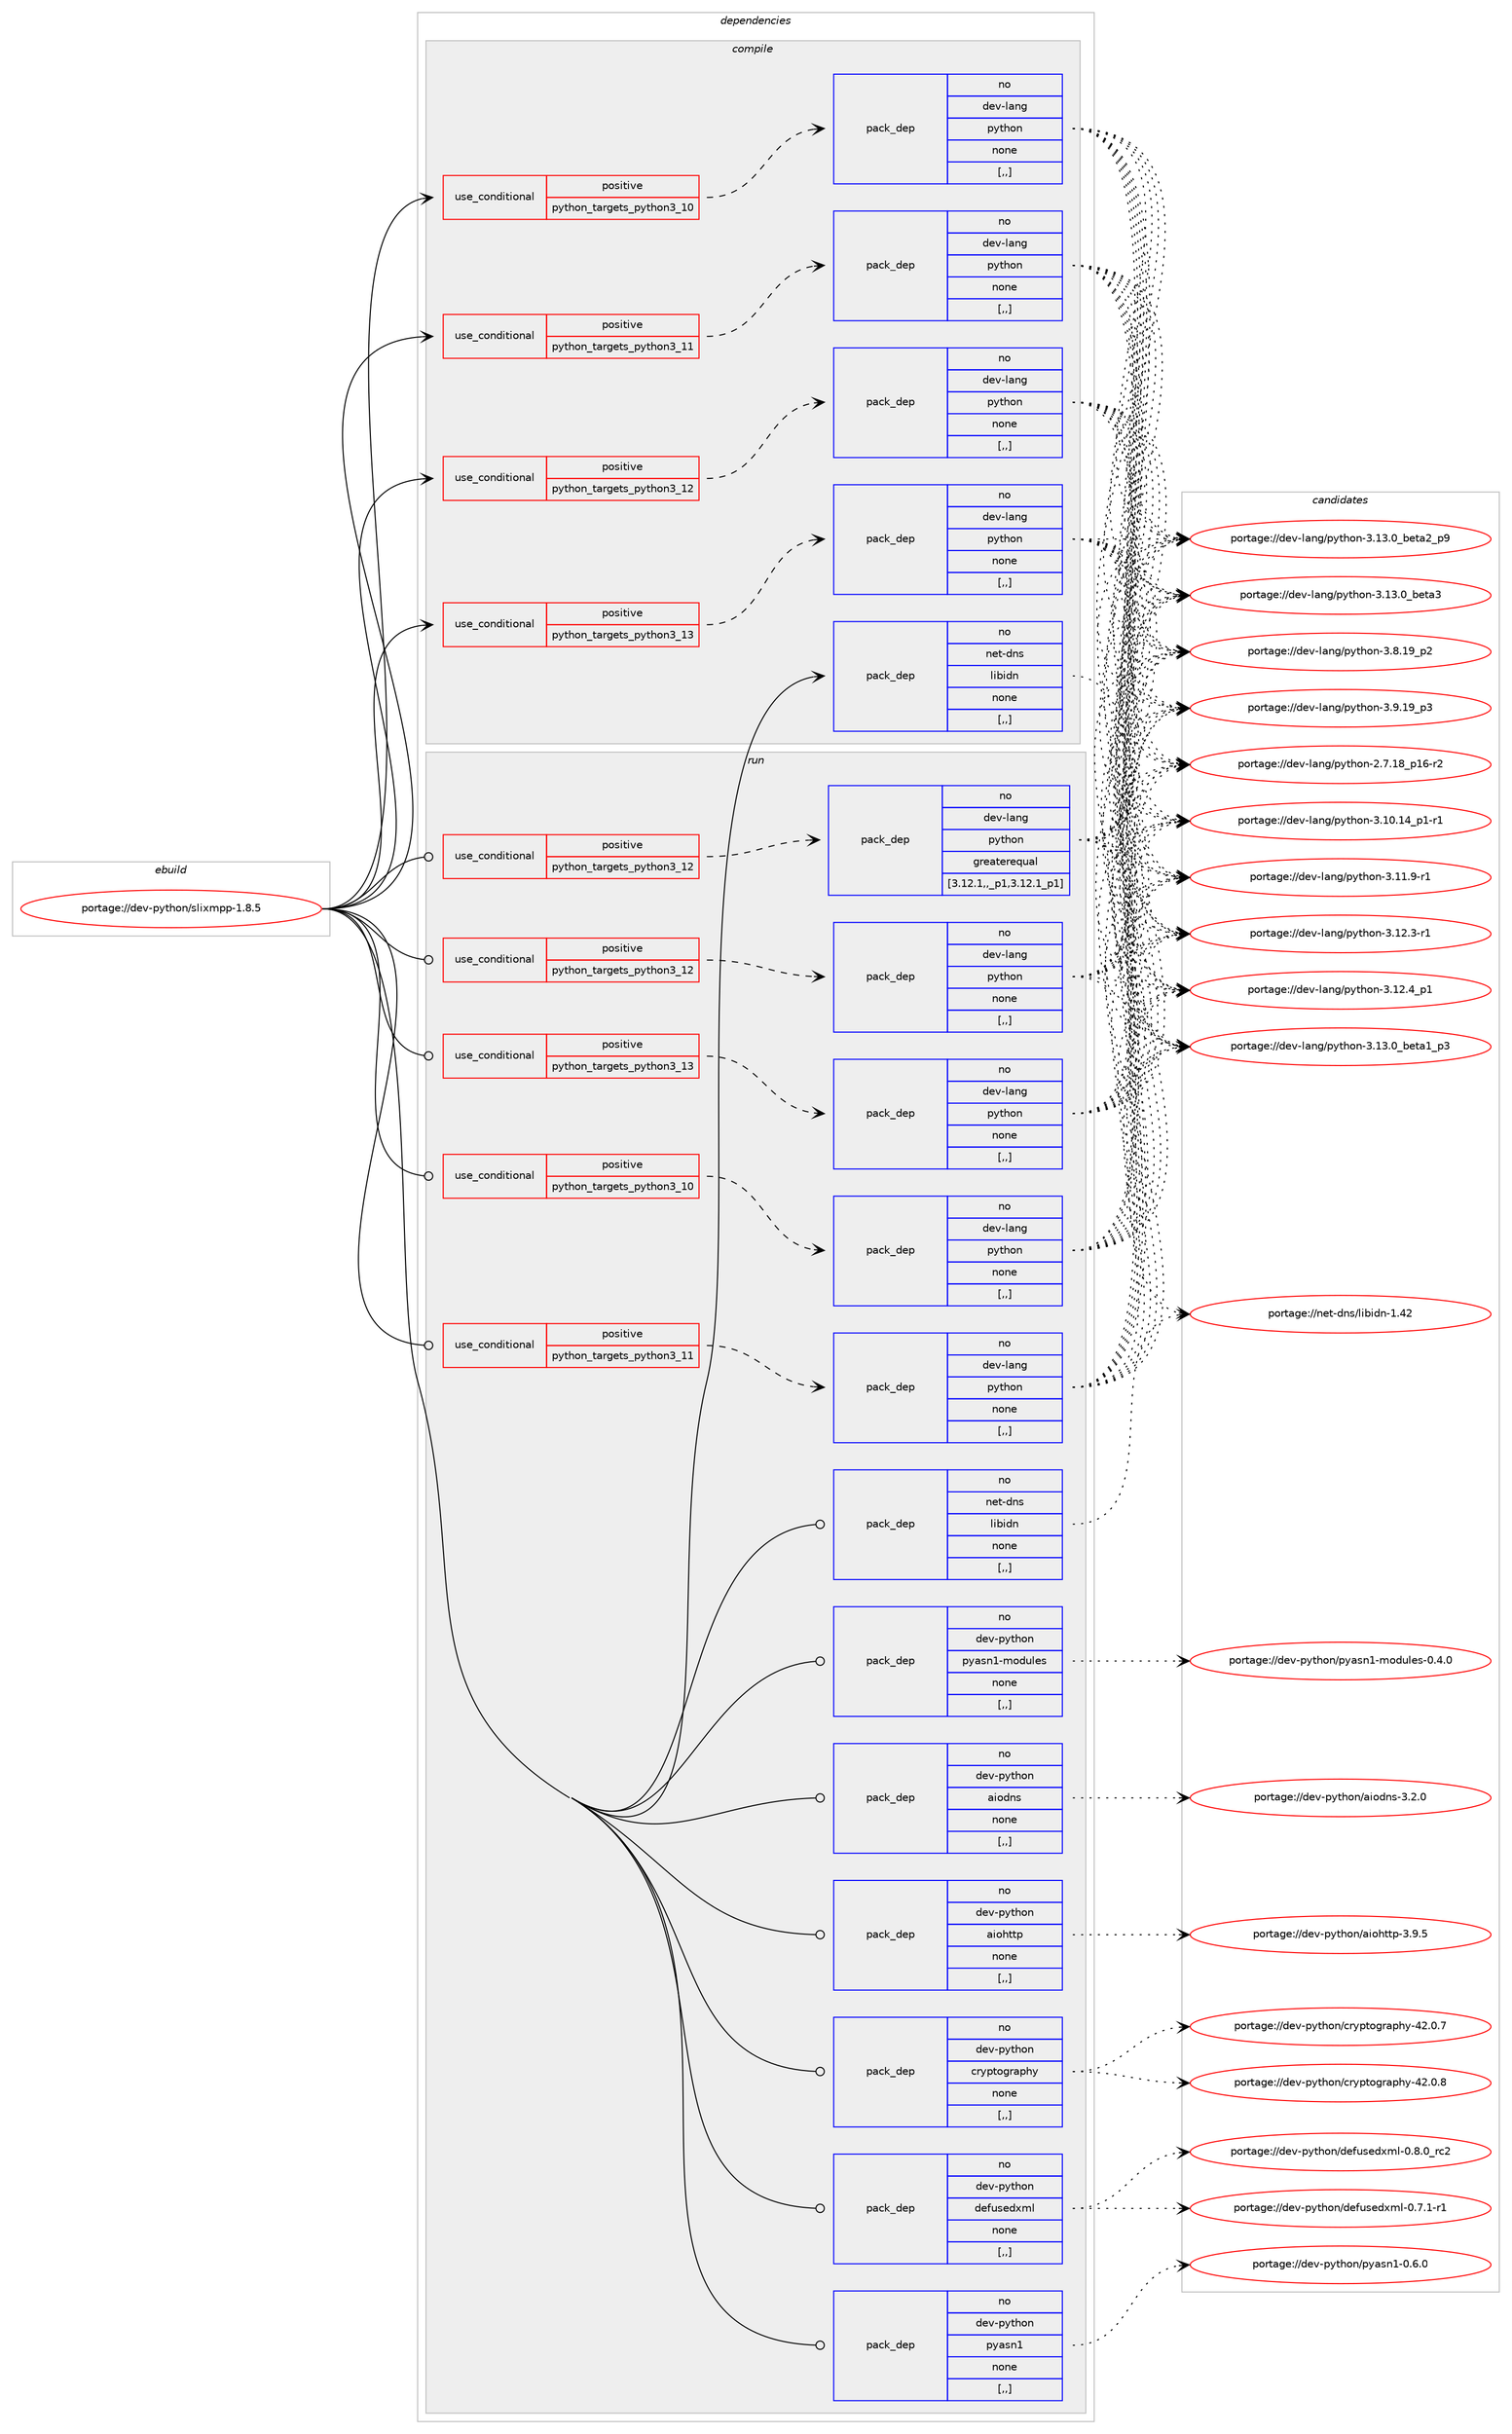 digraph prolog {

# *************
# Graph options
# *************

newrank=true;
concentrate=true;
compound=true;
graph [rankdir=LR,fontname=Helvetica,fontsize=10,ranksep=1.5];#, ranksep=2.5, nodesep=0.2];
edge  [arrowhead=vee];
node  [fontname=Helvetica,fontsize=10];

# **********
# The ebuild
# **********

subgraph cluster_leftcol {
color=gray;
rank=same;
label=<<i>ebuild</i>>;
id [label="portage://dev-python/slixmpp-1.8.5", color=red, width=4, href="../dev-python/slixmpp-1.8.5.svg"];
}

# ****************
# The dependencies
# ****************

subgraph cluster_midcol {
color=gray;
label=<<i>dependencies</i>>;
subgraph cluster_compile {
fillcolor="#eeeeee";
style=filled;
label=<<i>compile</i>>;
subgraph cond38392 {
dependency159451 [label=<<TABLE BORDER="0" CELLBORDER="1" CELLSPACING="0" CELLPADDING="4"><TR><TD ROWSPAN="3" CELLPADDING="10">use_conditional</TD></TR><TR><TD>positive</TD></TR><TR><TD>python_targets_python3_10</TD></TR></TABLE>>, shape=none, color=red];
subgraph pack119821 {
dependency159452 [label=<<TABLE BORDER="0" CELLBORDER="1" CELLSPACING="0" CELLPADDING="4" WIDTH="220"><TR><TD ROWSPAN="6" CELLPADDING="30">pack_dep</TD></TR><TR><TD WIDTH="110">no</TD></TR><TR><TD>dev-lang</TD></TR><TR><TD>python</TD></TR><TR><TD>none</TD></TR><TR><TD>[,,]</TD></TR></TABLE>>, shape=none, color=blue];
}
dependency159451:e -> dependency159452:w [weight=20,style="dashed",arrowhead="vee"];
}
id:e -> dependency159451:w [weight=20,style="solid",arrowhead="vee"];
subgraph cond38393 {
dependency159453 [label=<<TABLE BORDER="0" CELLBORDER="1" CELLSPACING="0" CELLPADDING="4"><TR><TD ROWSPAN="3" CELLPADDING="10">use_conditional</TD></TR><TR><TD>positive</TD></TR><TR><TD>python_targets_python3_11</TD></TR></TABLE>>, shape=none, color=red];
subgraph pack119822 {
dependency159454 [label=<<TABLE BORDER="0" CELLBORDER="1" CELLSPACING="0" CELLPADDING="4" WIDTH="220"><TR><TD ROWSPAN="6" CELLPADDING="30">pack_dep</TD></TR><TR><TD WIDTH="110">no</TD></TR><TR><TD>dev-lang</TD></TR><TR><TD>python</TD></TR><TR><TD>none</TD></TR><TR><TD>[,,]</TD></TR></TABLE>>, shape=none, color=blue];
}
dependency159453:e -> dependency159454:w [weight=20,style="dashed",arrowhead="vee"];
}
id:e -> dependency159453:w [weight=20,style="solid",arrowhead="vee"];
subgraph cond38394 {
dependency159455 [label=<<TABLE BORDER="0" CELLBORDER="1" CELLSPACING="0" CELLPADDING="4"><TR><TD ROWSPAN="3" CELLPADDING="10">use_conditional</TD></TR><TR><TD>positive</TD></TR><TR><TD>python_targets_python3_12</TD></TR></TABLE>>, shape=none, color=red];
subgraph pack119823 {
dependency159456 [label=<<TABLE BORDER="0" CELLBORDER="1" CELLSPACING="0" CELLPADDING="4" WIDTH="220"><TR><TD ROWSPAN="6" CELLPADDING="30">pack_dep</TD></TR><TR><TD WIDTH="110">no</TD></TR><TR><TD>dev-lang</TD></TR><TR><TD>python</TD></TR><TR><TD>none</TD></TR><TR><TD>[,,]</TD></TR></TABLE>>, shape=none, color=blue];
}
dependency159455:e -> dependency159456:w [weight=20,style="dashed",arrowhead="vee"];
}
id:e -> dependency159455:w [weight=20,style="solid",arrowhead="vee"];
subgraph cond38395 {
dependency159457 [label=<<TABLE BORDER="0" CELLBORDER="1" CELLSPACING="0" CELLPADDING="4"><TR><TD ROWSPAN="3" CELLPADDING="10">use_conditional</TD></TR><TR><TD>positive</TD></TR><TR><TD>python_targets_python3_13</TD></TR></TABLE>>, shape=none, color=red];
subgraph pack119824 {
dependency159458 [label=<<TABLE BORDER="0" CELLBORDER="1" CELLSPACING="0" CELLPADDING="4" WIDTH="220"><TR><TD ROWSPAN="6" CELLPADDING="30">pack_dep</TD></TR><TR><TD WIDTH="110">no</TD></TR><TR><TD>dev-lang</TD></TR><TR><TD>python</TD></TR><TR><TD>none</TD></TR><TR><TD>[,,]</TD></TR></TABLE>>, shape=none, color=blue];
}
dependency159457:e -> dependency159458:w [weight=20,style="dashed",arrowhead="vee"];
}
id:e -> dependency159457:w [weight=20,style="solid",arrowhead="vee"];
subgraph pack119825 {
dependency159459 [label=<<TABLE BORDER="0" CELLBORDER="1" CELLSPACING="0" CELLPADDING="4" WIDTH="220"><TR><TD ROWSPAN="6" CELLPADDING="30">pack_dep</TD></TR><TR><TD WIDTH="110">no</TD></TR><TR><TD>net-dns</TD></TR><TR><TD>libidn</TD></TR><TR><TD>none</TD></TR><TR><TD>[,,]</TD></TR></TABLE>>, shape=none, color=blue];
}
id:e -> dependency159459:w [weight=20,style="solid",arrowhead="vee"];
}
subgraph cluster_compileandrun {
fillcolor="#eeeeee";
style=filled;
label=<<i>compile and run</i>>;
}
subgraph cluster_run {
fillcolor="#eeeeee";
style=filled;
label=<<i>run</i>>;
subgraph cond38396 {
dependency159460 [label=<<TABLE BORDER="0" CELLBORDER="1" CELLSPACING="0" CELLPADDING="4"><TR><TD ROWSPAN="3" CELLPADDING="10">use_conditional</TD></TR><TR><TD>positive</TD></TR><TR><TD>python_targets_python3_10</TD></TR></TABLE>>, shape=none, color=red];
subgraph pack119826 {
dependency159461 [label=<<TABLE BORDER="0" CELLBORDER="1" CELLSPACING="0" CELLPADDING="4" WIDTH="220"><TR><TD ROWSPAN="6" CELLPADDING="30">pack_dep</TD></TR><TR><TD WIDTH="110">no</TD></TR><TR><TD>dev-lang</TD></TR><TR><TD>python</TD></TR><TR><TD>none</TD></TR><TR><TD>[,,]</TD></TR></TABLE>>, shape=none, color=blue];
}
dependency159460:e -> dependency159461:w [weight=20,style="dashed",arrowhead="vee"];
}
id:e -> dependency159460:w [weight=20,style="solid",arrowhead="odot"];
subgraph cond38397 {
dependency159462 [label=<<TABLE BORDER="0" CELLBORDER="1" CELLSPACING="0" CELLPADDING="4"><TR><TD ROWSPAN="3" CELLPADDING="10">use_conditional</TD></TR><TR><TD>positive</TD></TR><TR><TD>python_targets_python3_11</TD></TR></TABLE>>, shape=none, color=red];
subgraph pack119827 {
dependency159463 [label=<<TABLE BORDER="0" CELLBORDER="1" CELLSPACING="0" CELLPADDING="4" WIDTH="220"><TR><TD ROWSPAN="6" CELLPADDING="30">pack_dep</TD></TR><TR><TD WIDTH="110">no</TD></TR><TR><TD>dev-lang</TD></TR><TR><TD>python</TD></TR><TR><TD>none</TD></TR><TR><TD>[,,]</TD></TR></TABLE>>, shape=none, color=blue];
}
dependency159462:e -> dependency159463:w [weight=20,style="dashed",arrowhead="vee"];
}
id:e -> dependency159462:w [weight=20,style="solid",arrowhead="odot"];
subgraph cond38398 {
dependency159464 [label=<<TABLE BORDER="0" CELLBORDER="1" CELLSPACING="0" CELLPADDING="4"><TR><TD ROWSPAN="3" CELLPADDING="10">use_conditional</TD></TR><TR><TD>positive</TD></TR><TR><TD>python_targets_python3_12</TD></TR></TABLE>>, shape=none, color=red];
subgraph pack119828 {
dependency159465 [label=<<TABLE BORDER="0" CELLBORDER="1" CELLSPACING="0" CELLPADDING="4" WIDTH="220"><TR><TD ROWSPAN="6" CELLPADDING="30">pack_dep</TD></TR><TR><TD WIDTH="110">no</TD></TR><TR><TD>dev-lang</TD></TR><TR><TD>python</TD></TR><TR><TD>greaterequal</TD></TR><TR><TD>[3.12.1,,_p1,3.12.1_p1]</TD></TR></TABLE>>, shape=none, color=blue];
}
dependency159464:e -> dependency159465:w [weight=20,style="dashed",arrowhead="vee"];
}
id:e -> dependency159464:w [weight=20,style="solid",arrowhead="odot"];
subgraph cond38399 {
dependency159466 [label=<<TABLE BORDER="0" CELLBORDER="1" CELLSPACING="0" CELLPADDING="4"><TR><TD ROWSPAN="3" CELLPADDING="10">use_conditional</TD></TR><TR><TD>positive</TD></TR><TR><TD>python_targets_python3_12</TD></TR></TABLE>>, shape=none, color=red];
subgraph pack119829 {
dependency159467 [label=<<TABLE BORDER="0" CELLBORDER="1" CELLSPACING="0" CELLPADDING="4" WIDTH="220"><TR><TD ROWSPAN="6" CELLPADDING="30">pack_dep</TD></TR><TR><TD WIDTH="110">no</TD></TR><TR><TD>dev-lang</TD></TR><TR><TD>python</TD></TR><TR><TD>none</TD></TR><TR><TD>[,,]</TD></TR></TABLE>>, shape=none, color=blue];
}
dependency159466:e -> dependency159467:w [weight=20,style="dashed",arrowhead="vee"];
}
id:e -> dependency159466:w [weight=20,style="solid",arrowhead="odot"];
subgraph cond38400 {
dependency159468 [label=<<TABLE BORDER="0" CELLBORDER="1" CELLSPACING="0" CELLPADDING="4"><TR><TD ROWSPAN="3" CELLPADDING="10">use_conditional</TD></TR><TR><TD>positive</TD></TR><TR><TD>python_targets_python3_13</TD></TR></TABLE>>, shape=none, color=red];
subgraph pack119830 {
dependency159469 [label=<<TABLE BORDER="0" CELLBORDER="1" CELLSPACING="0" CELLPADDING="4" WIDTH="220"><TR><TD ROWSPAN="6" CELLPADDING="30">pack_dep</TD></TR><TR><TD WIDTH="110">no</TD></TR><TR><TD>dev-lang</TD></TR><TR><TD>python</TD></TR><TR><TD>none</TD></TR><TR><TD>[,,]</TD></TR></TABLE>>, shape=none, color=blue];
}
dependency159468:e -> dependency159469:w [weight=20,style="dashed",arrowhead="vee"];
}
id:e -> dependency159468:w [weight=20,style="solid",arrowhead="odot"];
subgraph pack119831 {
dependency159470 [label=<<TABLE BORDER="0" CELLBORDER="1" CELLSPACING="0" CELLPADDING="4" WIDTH="220"><TR><TD ROWSPAN="6" CELLPADDING="30">pack_dep</TD></TR><TR><TD WIDTH="110">no</TD></TR><TR><TD>dev-python</TD></TR><TR><TD>aiodns</TD></TR><TR><TD>none</TD></TR><TR><TD>[,,]</TD></TR></TABLE>>, shape=none, color=blue];
}
id:e -> dependency159470:w [weight=20,style="solid",arrowhead="odot"];
subgraph pack119832 {
dependency159471 [label=<<TABLE BORDER="0" CELLBORDER="1" CELLSPACING="0" CELLPADDING="4" WIDTH="220"><TR><TD ROWSPAN="6" CELLPADDING="30">pack_dep</TD></TR><TR><TD WIDTH="110">no</TD></TR><TR><TD>dev-python</TD></TR><TR><TD>aiohttp</TD></TR><TR><TD>none</TD></TR><TR><TD>[,,]</TD></TR></TABLE>>, shape=none, color=blue];
}
id:e -> dependency159471:w [weight=20,style="solid",arrowhead="odot"];
subgraph pack119833 {
dependency159472 [label=<<TABLE BORDER="0" CELLBORDER="1" CELLSPACING="0" CELLPADDING="4" WIDTH="220"><TR><TD ROWSPAN="6" CELLPADDING="30">pack_dep</TD></TR><TR><TD WIDTH="110">no</TD></TR><TR><TD>dev-python</TD></TR><TR><TD>cryptography</TD></TR><TR><TD>none</TD></TR><TR><TD>[,,]</TD></TR></TABLE>>, shape=none, color=blue];
}
id:e -> dependency159472:w [weight=20,style="solid",arrowhead="odot"];
subgraph pack119834 {
dependency159473 [label=<<TABLE BORDER="0" CELLBORDER="1" CELLSPACING="0" CELLPADDING="4" WIDTH="220"><TR><TD ROWSPAN="6" CELLPADDING="30">pack_dep</TD></TR><TR><TD WIDTH="110">no</TD></TR><TR><TD>dev-python</TD></TR><TR><TD>defusedxml</TD></TR><TR><TD>none</TD></TR><TR><TD>[,,]</TD></TR></TABLE>>, shape=none, color=blue];
}
id:e -> dependency159473:w [weight=20,style="solid",arrowhead="odot"];
subgraph pack119835 {
dependency159474 [label=<<TABLE BORDER="0" CELLBORDER="1" CELLSPACING="0" CELLPADDING="4" WIDTH="220"><TR><TD ROWSPAN="6" CELLPADDING="30">pack_dep</TD></TR><TR><TD WIDTH="110">no</TD></TR><TR><TD>dev-python</TD></TR><TR><TD>pyasn1</TD></TR><TR><TD>none</TD></TR><TR><TD>[,,]</TD></TR></TABLE>>, shape=none, color=blue];
}
id:e -> dependency159474:w [weight=20,style="solid",arrowhead="odot"];
subgraph pack119836 {
dependency159475 [label=<<TABLE BORDER="0" CELLBORDER="1" CELLSPACING="0" CELLPADDING="4" WIDTH="220"><TR><TD ROWSPAN="6" CELLPADDING="30">pack_dep</TD></TR><TR><TD WIDTH="110">no</TD></TR><TR><TD>dev-python</TD></TR><TR><TD>pyasn1-modules</TD></TR><TR><TD>none</TD></TR><TR><TD>[,,]</TD></TR></TABLE>>, shape=none, color=blue];
}
id:e -> dependency159475:w [weight=20,style="solid",arrowhead="odot"];
subgraph pack119837 {
dependency159476 [label=<<TABLE BORDER="0" CELLBORDER="1" CELLSPACING="0" CELLPADDING="4" WIDTH="220"><TR><TD ROWSPAN="6" CELLPADDING="30">pack_dep</TD></TR><TR><TD WIDTH="110">no</TD></TR><TR><TD>net-dns</TD></TR><TR><TD>libidn</TD></TR><TR><TD>none</TD></TR><TR><TD>[,,]</TD></TR></TABLE>>, shape=none, color=blue];
}
id:e -> dependency159476:w [weight=20,style="solid",arrowhead="odot"];
}
}

# **************
# The candidates
# **************

subgraph cluster_choices {
rank=same;
color=gray;
label=<<i>candidates</i>>;

subgraph choice119821 {
color=black;
nodesep=1;
choice100101118451089711010347112121116104111110455046554649569511249544511450 [label="portage://dev-lang/python-2.7.18_p16-r2", color=red, width=4,href="../dev-lang/python-2.7.18_p16-r2.svg"];
choice100101118451089711010347112121116104111110455146494846495295112494511449 [label="portage://dev-lang/python-3.10.14_p1-r1", color=red, width=4,href="../dev-lang/python-3.10.14_p1-r1.svg"];
choice100101118451089711010347112121116104111110455146494946574511449 [label="portage://dev-lang/python-3.11.9-r1", color=red, width=4,href="../dev-lang/python-3.11.9-r1.svg"];
choice100101118451089711010347112121116104111110455146495046514511449 [label="portage://dev-lang/python-3.12.3-r1", color=red, width=4,href="../dev-lang/python-3.12.3-r1.svg"];
choice100101118451089711010347112121116104111110455146495046529511249 [label="portage://dev-lang/python-3.12.4_p1", color=red, width=4,href="../dev-lang/python-3.12.4_p1.svg"];
choice10010111845108971101034711212111610411111045514649514648959810111697499511251 [label="portage://dev-lang/python-3.13.0_beta1_p3", color=red, width=4,href="../dev-lang/python-3.13.0_beta1_p3.svg"];
choice10010111845108971101034711212111610411111045514649514648959810111697509511257 [label="portage://dev-lang/python-3.13.0_beta2_p9", color=red, width=4,href="../dev-lang/python-3.13.0_beta2_p9.svg"];
choice1001011184510897110103471121211161041111104551464951464895981011169751 [label="portage://dev-lang/python-3.13.0_beta3", color=red, width=4,href="../dev-lang/python-3.13.0_beta3.svg"];
choice100101118451089711010347112121116104111110455146564649579511250 [label="portage://dev-lang/python-3.8.19_p2", color=red, width=4,href="../dev-lang/python-3.8.19_p2.svg"];
choice100101118451089711010347112121116104111110455146574649579511251 [label="portage://dev-lang/python-3.9.19_p3", color=red, width=4,href="../dev-lang/python-3.9.19_p3.svg"];
dependency159452:e -> choice100101118451089711010347112121116104111110455046554649569511249544511450:w [style=dotted,weight="100"];
dependency159452:e -> choice100101118451089711010347112121116104111110455146494846495295112494511449:w [style=dotted,weight="100"];
dependency159452:e -> choice100101118451089711010347112121116104111110455146494946574511449:w [style=dotted,weight="100"];
dependency159452:e -> choice100101118451089711010347112121116104111110455146495046514511449:w [style=dotted,weight="100"];
dependency159452:e -> choice100101118451089711010347112121116104111110455146495046529511249:w [style=dotted,weight="100"];
dependency159452:e -> choice10010111845108971101034711212111610411111045514649514648959810111697499511251:w [style=dotted,weight="100"];
dependency159452:e -> choice10010111845108971101034711212111610411111045514649514648959810111697509511257:w [style=dotted,weight="100"];
dependency159452:e -> choice1001011184510897110103471121211161041111104551464951464895981011169751:w [style=dotted,weight="100"];
dependency159452:e -> choice100101118451089711010347112121116104111110455146564649579511250:w [style=dotted,weight="100"];
dependency159452:e -> choice100101118451089711010347112121116104111110455146574649579511251:w [style=dotted,weight="100"];
}
subgraph choice119822 {
color=black;
nodesep=1;
choice100101118451089711010347112121116104111110455046554649569511249544511450 [label="portage://dev-lang/python-2.7.18_p16-r2", color=red, width=4,href="../dev-lang/python-2.7.18_p16-r2.svg"];
choice100101118451089711010347112121116104111110455146494846495295112494511449 [label="portage://dev-lang/python-3.10.14_p1-r1", color=red, width=4,href="../dev-lang/python-3.10.14_p1-r1.svg"];
choice100101118451089711010347112121116104111110455146494946574511449 [label="portage://dev-lang/python-3.11.9-r1", color=red, width=4,href="../dev-lang/python-3.11.9-r1.svg"];
choice100101118451089711010347112121116104111110455146495046514511449 [label="portage://dev-lang/python-3.12.3-r1", color=red, width=4,href="../dev-lang/python-3.12.3-r1.svg"];
choice100101118451089711010347112121116104111110455146495046529511249 [label="portage://dev-lang/python-3.12.4_p1", color=red, width=4,href="../dev-lang/python-3.12.4_p1.svg"];
choice10010111845108971101034711212111610411111045514649514648959810111697499511251 [label="portage://dev-lang/python-3.13.0_beta1_p3", color=red, width=4,href="../dev-lang/python-3.13.0_beta1_p3.svg"];
choice10010111845108971101034711212111610411111045514649514648959810111697509511257 [label="portage://dev-lang/python-3.13.0_beta2_p9", color=red, width=4,href="../dev-lang/python-3.13.0_beta2_p9.svg"];
choice1001011184510897110103471121211161041111104551464951464895981011169751 [label="portage://dev-lang/python-3.13.0_beta3", color=red, width=4,href="../dev-lang/python-3.13.0_beta3.svg"];
choice100101118451089711010347112121116104111110455146564649579511250 [label="portage://dev-lang/python-3.8.19_p2", color=red, width=4,href="../dev-lang/python-3.8.19_p2.svg"];
choice100101118451089711010347112121116104111110455146574649579511251 [label="portage://dev-lang/python-3.9.19_p3", color=red, width=4,href="../dev-lang/python-3.9.19_p3.svg"];
dependency159454:e -> choice100101118451089711010347112121116104111110455046554649569511249544511450:w [style=dotted,weight="100"];
dependency159454:e -> choice100101118451089711010347112121116104111110455146494846495295112494511449:w [style=dotted,weight="100"];
dependency159454:e -> choice100101118451089711010347112121116104111110455146494946574511449:w [style=dotted,weight="100"];
dependency159454:e -> choice100101118451089711010347112121116104111110455146495046514511449:w [style=dotted,weight="100"];
dependency159454:e -> choice100101118451089711010347112121116104111110455146495046529511249:w [style=dotted,weight="100"];
dependency159454:e -> choice10010111845108971101034711212111610411111045514649514648959810111697499511251:w [style=dotted,weight="100"];
dependency159454:e -> choice10010111845108971101034711212111610411111045514649514648959810111697509511257:w [style=dotted,weight="100"];
dependency159454:e -> choice1001011184510897110103471121211161041111104551464951464895981011169751:w [style=dotted,weight="100"];
dependency159454:e -> choice100101118451089711010347112121116104111110455146564649579511250:w [style=dotted,weight="100"];
dependency159454:e -> choice100101118451089711010347112121116104111110455146574649579511251:w [style=dotted,weight="100"];
}
subgraph choice119823 {
color=black;
nodesep=1;
choice100101118451089711010347112121116104111110455046554649569511249544511450 [label="portage://dev-lang/python-2.7.18_p16-r2", color=red, width=4,href="../dev-lang/python-2.7.18_p16-r2.svg"];
choice100101118451089711010347112121116104111110455146494846495295112494511449 [label="portage://dev-lang/python-3.10.14_p1-r1", color=red, width=4,href="../dev-lang/python-3.10.14_p1-r1.svg"];
choice100101118451089711010347112121116104111110455146494946574511449 [label="portage://dev-lang/python-3.11.9-r1", color=red, width=4,href="../dev-lang/python-3.11.9-r1.svg"];
choice100101118451089711010347112121116104111110455146495046514511449 [label="portage://dev-lang/python-3.12.3-r1", color=red, width=4,href="../dev-lang/python-3.12.3-r1.svg"];
choice100101118451089711010347112121116104111110455146495046529511249 [label="portage://dev-lang/python-3.12.4_p1", color=red, width=4,href="../dev-lang/python-3.12.4_p1.svg"];
choice10010111845108971101034711212111610411111045514649514648959810111697499511251 [label="portage://dev-lang/python-3.13.0_beta1_p3", color=red, width=4,href="../dev-lang/python-3.13.0_beta1_p3.svg"];
choice10010111845108971101034711212111610411111045514649514648959810111697509511257 [label="portage://dev-lang/python-3.13.0_beta2_p9", color=red, width=4,href="../dev-lang/python-3.13.0_beta2_p9.svg"];
choice1001011184510897110103471121211161041111104551464951464895981011169751 [label="portage://dev-lang/python-3.13.0_beta3", color=red, width=4,href="../dev-lang/python-3.13.0_beta3.svg"];
choice100101118451089711010347112121116104111110455146564649579511250 [label="portage://dev-lang/python-3.8.19_p2", color=red, width=4,href="../dev-lang/python-3.8.19_p2.svg"];
choice100101118451089711010347112121116104111110455146574649579511251 [label="portage://dev-lang/python-3.9.19_p3", color=red, width=4,href="../dev-lang/python-3.9.19_p3.svg"];
dependency159456:e -> choice100101118451089711010347112121116104111110455046554649569511249544511450:w [style=dotted,weight="100"];
dependency159456:e -> choice100101118451089711010347112121116104111110455146494846495295112494511449:w [style=dotted,weight="100"];
dependency159456:e -> choice100101118451089711010347112121116104111110455146494946574511449:w [style=dotted,weight="100"];
dependency159456:e -> choice100101118451089711010347112121116104111110455146495046514511449:w [style=dotted,weight="100"];
dependency159456:e -> choice100101118451089711010347112121116104111110455146495046529511249:w [style=dotted,weight="100"];
dependency159456:e -> choice10010111845108971101034711212111610411111045514649514648959810111697499511251:w [style=dotted,weight="100"];
dependency159456:e -> choice10010111845108971101034711212111610411111045514649514648959810111697509511257:w [style=dotted,weight="100"];
dependency159456:e -> choice1001011184510897110103471121211161041111104551464951464895981011169751:w [style=dotted,weight="100"];
dependency159456:e -> choice100101118451089711010347112121116104111110455146564649579511250:w [style=dotted,weight="100"];
dependency159456:e -> choice100101118451089711010347112121116104111110455146574649579511251:w [style=dotted,weight="100"];
}
subgraph choice119824 {
color=black;
nodesep=1;
choice100101118451089711010347112121116104111110455046554649569511249544511450 [label="portage://dev-lang/python-2.7.18_p16-r2", color=red, width=4,href="../dev-lang/python-2.7.18_p16-r2.svg"];
choice100101118451089711010347112121116104111110455146494846495295112494511449 [label="portage://dev-lang/python-3.10.14_p1-r1", color=red, width=4,href="../dev-lang/python-3.10.14_p1-r1.svg"];
choice100101118451089711010347112121116104111110455146494946574511449 [label="portage://dev-lang/python-3.11.9-r1", color=red, width=4,href="../dev-lang/python-3.11.9-r1.svg"];
choice100101118451089711010347112121116104111110455146495046514511449 [label="portage://dev-lang/python-3.12.3-r1", color=red, width=4,href="../dev-lang/python-3.12.3-r1.svg"];
choice100101118451089711010347112121116104111110455146495046529511249 [label="portage://dev-lang/python-3.12.4_p1", color=red, width=4,href="../dev-lang/python-3.12.4_p1.svg"];
choice10010111845108971101034711212111610411111045514649514648959810111697499511251 [label="portage://dev-lang/python-3.13.0_beta1_p3", color=red, width=4,href="../dev-lang/python-3.13.0_beta1_p3.svg"];
choice10010111845108971101034711212111610411111045514649514648959810111697509511257 [label="portage://dev-lang/python-3.13.0_beta2_p9", color=red, width=4,href="../dev-lang/python-3.13.0_beta2_p9.svg"];
choice1001011184510897110103471121211161041111104551464951464895981011169751 [label="portage://dev-lang/python-3.13.0_beta3", color=red, width=4,href="../dev-lang/python-3.13.0_beta3.svg"];
choice100101118451089711010347112121116104111110455146564649579511250 [label="portage://dev-lang/python-3.8.19_p2", color=red, width=4,href="../dev-lang/python-3.8.19_p2.svg"];
choice100101118451089711010347112121116104111110455146574649579511251 [label="portage://dev-lang/python-3.9.19_p3", color=red, width=4,href="../dev-lang/python-3.9.19_p3.svg"];
dependency159458:e -> choice100101118451089711010347112121116104111110455046554649569511249544511450:w [style=dotted,weight="100"];
dependency159458:e -> choice100101118451089711010347112121116104111110455146494846495295112494511449:w [style=dotted,weight="100"];
dependency159458:e -> choice100101118451089711010347112121116104111110455146494946574511449:w [style=dotted,weight="100"];
dependency159458:e -> choice100101118451089711010347112121116104111110455146495046514511449:w [style=dotted,weight="100"];
dependency159458:e -> choice100101118451089711010347112121116104111110455146495046529511249:w [style=dotted,weight="100"];
dependency159458:e -> choice10010111845108971101034711212111610411111045514649514648959810111697499511251:w [style=dotted,weight="100"];
dependency159458:e -> choice10010111845108971101034711212111610411111045514649514648959810111697509511257:w [style=dotted,weight="100"];
dependency159458:e -> choice1001011184510897110103471121211161041111104551464951464895981011169751:w [style=dotted,weight="100"];
dependency159458:e -> choice100101118451089711010347112121116104111110455146564649579511250:w [style=dotted,weight="100"];
dependency159458:e -> choice100101118451089711010347112121116104111110455146574649579511251:w [style=dotted,weight="100"];
}
subgraph choice119825 {
color=black;
nodesep=1;
choice1101011164510011011547108105981051001104549465250 [label="portage://net-dns/libidn-1.42", color=red, width=4,href="../net-dns/libidn-1.42.svg"];
dependency159459:e -> choice1101011164510011011547108105981051001104549465250:w [style=dotted,weight="100"];
}
subgraph choice119826 {
color=black;
nodesep=1;
choice100101118451089711010347112121116104111110455046554649569511249544511450 [label="portage://dev-lang/python-2.7.18_p16-r2", color=red, width=4,href="../dev-lang/python-2.7.18_p16-r2.svg"];
choice100101118451089711010347112121116104111110455146494846495295112494511449 [label="portage://dev-lang/python-3.10.14_p1-r1", color=red, width=4,href="../dev-lang/python-3.10.14_p1-r1.svg"];
choice100101118451089711010347112121116104111110455146494946574511449 [label="portage://dev-lang/python-3.11.9-r1", color=red, width=4,href="../dev-lang/python-3.11.9-r1.svg"];
choice100101118451089711010347112121116104111110455146495046514511449 [label="portage://dev-lang/python-3.12.3-r1", color=red, width=4,href="../dev-lang/python-3.12.3-r1.svg"];
choice100101118451089711010347112121116104111110455146495046529511249 [label="portage://dev-lang/python-3.12.4_p1", color=red, width=4,href="../dev-lang/python-3.12.4_p1.svg"];
choice10010111845108971101034711212111610411111045514649514648959810111697499511251 [label="portage://dev-lang/python-3.13.0_beta1_p3", color=red, width=4,href="../dev-lang/python-3.13.0_beta1_p3.svg"];
choice10010111845108971101034711212111610411111045514649514648959810111697509511257 [label="portage://dev-lang/python-3.13.0_beta2_p9", color=red, width=4,href="../dev-lang/python-3.13.0_beta2_p9.svg"];
choice1001011184510897110103471121211161041111104551464951464895981011169751 [label="portage://dev-lang/python-3.13.0_beta3", color=red, width=4,href="../dev-lang/python-3.13.0_beta3.svg"];
choice100101118451089711010347112121116104111110455146564649579511250 [label="portage://dev-lang/python-3.8.19_p2", color=red, width=4,href="../dev-lang/python-3.8.19_p2.svg"];
choice100101118451089711010347112121116104111110455146574649579511251 [label="portage://dev-lang/python-3.9.19_p3", color=red, width=4,href="../dev-lang/python-3.9.19_p3.svg"];
dependency159461:e -> choice100101118451089711010347112121116104111110455046554649569511249544511450:w [style=dotted,weight="100"];
dependency159461:e -> choice100101118451089711010347112121116104111110455146494846495295112494511449:w [style=dotted,weight="100"];
dependency159461:e -> choice100101118451089711010347112121116104111110455146494946574511449:w [style=dotted,weight="100"];
dependency159461:e -> choice100101118451089711010347112121116104111110455146495046514511449:w [style=dotted,weight="100"];
dependency159461:e -> choice100101118451089711010347112121116104111110455146495046529511249:w [style=dotted,weight="100"];
dependency159461:e -> choice10010111845108971101034711212111610411111045514649514648959810111697499511251:w [style=dotted,weight="100"];
dependency159461:e -> choice10010111845108971101034711212111610411111045514649514648959810111697509511257:w [style=dotted,weight="100"];
dependency159461:e -> choice1001011184510897110103471121211161041111104551464951464895981011169751:w [style=dotted,weight="100"];
dependency159461:e -> choice100101118451089711010347112121116104111110455146564649579511250:w [style=dotted,weight="100"];
dependency159461:e -> choice100101118451089711010347112121116104111110455146574649579511251:w [style=dotted,weight="100"];
}
subgraph choice119827 {
color=black;
nodesep=1;
choice100101118451089711010347112121116104111110455046554649569511249544511450 [label="portage://dev-lang/python-2.7.18_p16-r2", color=red, width=4,href="../dev-lang/python-2.7.18_p16-r2.svg"];
choice100101118451089711010347112121116104111110455146494846495295112494511449 [label="portage://dev-lang/python-3.10.14_p1-r1", color=red, width=4,href="../dev-lang/python-3.10.14_p1-r1.svg"];
choice100101118451089711010347112121116104111110455146494946574511449 [label="portage://dev-lang/python-3.11.9-r1", color=red, width=4,href="../dev-lang/python-3.11.9-r1.svg"];
choice100101118451089711010347112121116104111110455146495046514511449 [label="portage://dev-lang/python-3.12.3-r1", color=red, width=4,href="../dev-lang/python-3.12.3-r1.svg"];
choice100101118451089711010347112121116104111110455146495046529511249 [label="portage://dev-lang/python-3.12.4_p1", color=red, width=4,href="../dev-lang/python-3.12.4_p1.svg"];
choice10010111845108971101034711212111610411111045514649514648959810111697499511251 [label="portage://dev-lang/python-3.13.0_beta1_p3", color=red, width=4,href="../dev-lang/python-3.13.0_beta1_p3.svg"];
choice10010111845108971101034711212111610411111045514649514648959810111697509511257 [label="portage://dev-lang/python-3.13.0_beta2_p9", color=red, width=4,href="../dev-lang/python-3.13.0_beta2_p9.svg"];
choice1001011184510897110103471121211161041111104551464951464895981011169751 [label="portage://dev-lang/python-3.13.0_beta3", color=red, width=4,href="../dev-lang/python-3.13.0_beta3.svg"];
choice100101118451089711010347112121116104111110455146564649579511250 [label="portage://dev-lang/python-3.8.19_p2", color=red, width=4,href="../dev-lang/python-3.8.19_p2.svg"];
choice100101118451089711010347112121116104111110455146574649579511251 [label="portage://dev-lang/python-3.9.19_p3", color=red, width=4,href="../dev-lang/python-3.9.19_p3.svg"];
dependency159463:e -> choice100101118451089711010347112121116104111110455046554649569511249544511450:w [style=dotted,weight="100"];
dependency159463:e -> choice100101118451089711010347112121116104111110455146494846495295112494511449:w [style=dotted,weight="100"];
dependency159463:e -> choice100101118451089711010347112121116104111110455146494946574511449:w [style=dotted,weight="100"];
dependency159463:e -> choice100101118451089711010347112121116104111110455146495046514511449:w [style=dotted,weight="100"];
dependency159463:e -> choice100101118451089711010347112121116104111110455146495046529511249:w [style=dotted,weight="100"];
dependency159463:e -> choice10010111845108971101034711212111610411111045514649514648959810111697499511251:w [style=dotted,weight="100"];
dependency159463:e -> choice10010111845108971101034711212111610411111045514649514648959810111697509511257:w [style=dotted,weight="100"];
dependency159463:e -> choice1001011184510897110103471121211161041111104551464951464895981011169751:w [style=dotted,weight="100"];
dependency159463:e -> choice100101118451089711010347112121116104111110455146564649579511250:w [style=dotted,weight="100"];
dependency159463:e -> choice100101118451089711010347112121116104111110455146574649579511251:w [style=dotted,weight="100"];
}
subgraph choice119828 {
color=black;
nodesep=1;
choice100101118451089711010347112121116104111110455046554649569511249544511450 [label="portage://dev-lang/python-2.7.18_p16-r2", color=red, width=4,href="../dev-lang/python-2.7.18_p16-r2.svg"];
choice100101118451089711010347112121116104111110455146494846495295112494511449 [label="portage://dev-lang/python-3.10.14_p1-r1", color=red, width=4,href="../dev-lang/python-3.10.14_p1-r1.svg"];
choice100101118451089711010347112121116104111110455146494946574511449 [label="portage://dev-lang/python-3.11.9-r1", color=red, width=4,href="../dev-lang/python-3.11.9-r1.svg"];
choice100101118451089711010347112121116104111110455146495046514511449 [label="portage://dev-lang/python-3.12.3-r1", color=red, width=4,href="../dev-lang/python-3.12.3-r1.svg"];
choice100101118451089711010347112121116104111110455146495046529511249 [label="portage://dev-lang/python-3.12.4_p1", color=red, width=4,href="../dev-lang/python-3.12.4_p1.svg"];
choice10010111845108971101034711212111610411111045514649514648959810111697499511251 [label="portage://dev-lang/python-3.13.0_beta1_p3", color=red, width=4,href="../dev-lang/python-3.13.0_beta1_p3.svg"];
choice10010111845108971101034711212111610411111045514649514648959810111697509511257 [label="portage://dev-lang/python-3.13.0_beta2_p9", color=red, width=4,href="../dev-lang/python-3.13.0_beta2_p9.svg"];
choice1001011184510897110103471121211161041111104551464951464895981011169751 [label="portage://dev-lang/python-3.13.0_beta3", color=red, width=4,href="../dev-lang/python-3.13.0_beta3.svg"];
choice100101118451089711010347112121116104111110455146564649579511250 [label="portage://dev-lang/python-3.8.19_p2", color=red, width=4,href="../dev-lang/python-3.8.19_p2.svg"];
choice100101118451089711010347112121116104111110455146574649579511251 [label="portage://dev-lang/python-3.9.19_p3", color=red, width=4,href="../dev-lang/python-3.9.19_p3.svg"];
dependency159465:e -> choice100101118451089711010347112121116104111110455046554649569511249544511450:w [style=dotted,weight="100"];
dependency159465:e -> choice100101118451089711010347112121116104111110455146494846495295112494511449:w [style=dotted,weight="100"];
dependency159465:e -> choice100101118451089711010347112121116104111110455146494946574511449:w [style=dotted,weight="100"];
dependency159465:e -> choice100101118451089711010347112121116104111110455146495046514511449:w [style=dotted,weight="100"];
dependency159465:e -> choice100101118451089711010347112121116104111110455146495046529511249:w [style=dotted,weight="100"];
dependency159465:e -> choice10010111845108971101034711212111610411111045514649514648959810111697499511251:w [style=dotted,weight="100"];
dependency159465:e -> choice10010111845108971101034711212111610411111045514649514648959810111697509511257:w [style=dotted,weight="100"];
dependency159465:e -> choice1001011184510897110103471121211161041111104551464951464895981011169751:w [style=dotted,weight="100"];
dependency159465:e -> choice100101118451089711010347112121116104111110455146564649579511250:w [style=dotted,weight="100"];
dependency159465:e -> choice100101118451089711010347112121116104111110455146574649579511251:w [style=dotted,weight="100"];
}
subgraph choice119829 {
color=black;
nodesep=1;
choice100101118451089711010347112121116104111110455046554649569511249544511450 [label="portage://dev-lang/python-2.7.18_p16-r2", color=red, width=4,href="../dev-lang/python-2.7.18_p16-r2.svg"];
choice100101118451089711010347112121116104111110455146494846495295112494511449 [label="portage://dev-lang/python-3.10.14_p1-r1", color=red, width=4,href="../dev-lang/python-3.10.14_p1-r1.svg"];
choice100101118451089711010347112121116104111110455146494946574511449 [label="portage://dev-lang/python-3.11.9-r1", color=red, width=4,href="../dev-lang/python-3.11.9-r1.svg"];
choice100101118451089711010347112121116104111110455146495046514511449 [label="portage://dev-lang/python-3.12.3-r1", color=red, width=4,href="../dev-lang/python-3.12.3-r1.svg"];
choice100101118451089711010347112121116104111110455146495046529511249 [label="portage://dev-lang/python-3.12.4_p1", color=red, width=4,href="../dev-lang/python-3.12.4_p1.svg"];
choice10010111845108971101034711212111610411111045514649514648959810111697499511251 [label="portage://dev-lang/python-3.13.0_beta1_p3", color=red, width=4,href="../dev-lang/python-3.13.0_beta1_p3.svg"];
choice10010111845108971101034711212111610411111045514649514648959810111697509511257 [label="portage://dev-lang/python-3.13.0_beta2_p9", color=red, width=4,href="../dev-lang/python-3.13.0_beta2_p9.svg"];
choice1001011184510897110103471121211161041111104551464951464895981011169751 [label="portage://dev-lang/python-3.13.0_beta3", color=red, width=4,href="../dev-lang/python-3.13.0_beta3.svg"];
choice100101118451089711010347112121116104111110455146564649579511250 [label="portage://dev-lang/python-3.8.19_p2", color=red, width=4,href="../dev-lang/python-3.8.19_p2.svg"];
choice100101118451089711010347112121116104111110455146574649579511251 [label="portage://dev-lang/python-3.9.19_p3", color=red, width=4,href="../dev-lang/python-3.9.19_p3.svg"];
dependency159467:e -> choice100101118451089711010347112121116104111110455046554649569511249544511450:w [style=dotted,weight="100"];
dependency159467:e -> choice100101118451089711010347112121116104111110455146494846495295112494511449:w [style=dotted,weight="100"];
dependency159467:e -> choice100101118451089711010347112121116104111110455146494946574511449:w [style=dotted,weight="100"];
dependency159467:e -> choice100101118451089711010347112121116104111110455146495046514511449:w [style=dotted,weight="100"];
dependency159467:e -> choice100101118451089711010347112121116104111110455146495046529511249:w [style=dotted,weight="100"];
dependency159467:e -> choice10010111845108971101034711212111610411111045514649514648959810111697499511251:w [style=dotted,weight="100"];
dependency159467:e -> choice10010111845108971101034711212111610411111045514649514648959810111697509511257:w [style=dotted,weight="100"];
dependency159467:e -> choice1001011184510897110103471121211161041111104551464951464895981011169751:w [style=dotted,weight="100"];
dependency159467:e -> choice100101118451089711010347112121116104111110455146564649579511250:w [style=dotted,weight="100"];
dependency159467:e -> choice100101118451089711010347112121116104111110455146574649579511251:w [style=dotted,weight="100"];
}
subgraph choice119830 {
color=black;
nodesep=1;
choice100101118451089711010347112121116104111110455046554649569511249544511450 [label="portage://dev-lang/python-2.7.18_p16-r2", color=red, width=4,href="../dev-lang/python-2.7.18_p16-r2.svg"];
choice100101118451089711010347112121116104111110455146494846495295112494511449 [label="portage://dev-lang/python-3.10.14_p1-r1", color=red, width=4,href="../dev-lang/python-3.10.14_p1-r1.svg"];
choice100101118451089711010347112121116104111110455146494946574511449 [label="portage://dev-lang/python-3.11.9-r1", color=red, width=4,href="../dev-lang/python-3.11.9-r1.svg"];
choice100101118451089711010347112121116104111110455146495046514511449 [label="portage://dev-lang/python-3.12.3-r1", color=red, width=4,href="../dev-lang/python-3.12.3-r1.svg"];
choice100101118451089711010347112121116104111110455146495046529511249 [label="portage://dev-lang/python-3.12.4_p1", color=red, width=4,href="../dev-lang/python-3.12.4_p1.svg"];
choice10010111845108971101034711212111610411111045514649514648959810111697499511251 [label="portage://dev-lang/python-3.13.0_beta1_p3", color=red, width=4,href="../dev-lang/python-3.13.0_beta1_p3.svg"];
choice10010111845108971101034711212111610411111045514649514648959810111697509511257 [label="portage://dev-lang/python-3.13.0_beta2_p9", color=red, width=4,href="../dev-lang/python-3.13.0_beta2_p9.svg"];
choice1001011184510897110103471121211161041111104551464951464895981011169751 [label="portage://dev-lang/python-3.13.0_beta3", color=red, width=4,href="../dev-lang/python-3.13.0_beta3.svg"];
choice100101118451089711010347112121116104111110455146564649579511250 [label="portage://dev-lang/python-3.8.19_p2", color=red, width=4,href="../dev-lang/python-3.8.19_p2.svg"];
choice100101118451089711010347112121116104111110455146574649579511251 [label="portage://dev-lang/python-3.9.19_p3", color=red, width=4,href="../dev-lang/python-3.9.19_p3.svg"];
dependency159469:e -> choice100101118451089711010347112121116104111110455046554649569511249544511450:w [style=dotted,weight="100"];
dependency159469:e -> choice100101118451089711010347112121116104111110455146494846495295112494511449:w [style=dotted,weight="100"];
dependency159469:e -> choice100101118451089711010347112121116104111110455146494946574511449:w [style=dotted,weight="100"];
dependency159469:e -> choice100101118451089711010347112121116104111110455146495046514511449:w [style=dotted,weight="100"];
dependency159469:e -> choice100101118451089711010347112121116104111110455146495046529511249:w [style=dotted,weight="100"];
dependency159469:e -> choice10010111845108971101034711212111610411111045514649514648959810111697499511251:w [style=dotted,weight="100"];
dependency159469:e -> choice10010111845108971101034711212111610411111045514649514648959810111697509511257:w [style=dotted,weight="100"];
dependency159469:e -> choice1001011184510897110103471121211161041111104551464951464895981011169751:w [style=dotted,weight="100"];
dependency159469:e -> choice100101118451089711010347112121116104111110455146564649579511250:w [style=dotted,weight="100"];
dependency159469:e -> choice100101118451089711010347112121116104111110455146574649579511251:w [style=dotted,weight="100"];
}
subgraph choice119831 {
color=black;
nodesep=1;
choice100101118451121211161041111104797105111100110115455146504648 [label="portage://dev-python/aiodns-3.2.0", color=red, width=4,href="../dev-python/aiodns-3.2.0.svg"];
dependency159470:e -> choice100101118451121211161041111104797105111100110115455146504648:w [style=dotted,weight="100"];
}
subgraph choice119832 {
color=black;
nodesep=1;
choice100101118451121211161041111104797105111104116116112455146574653 [label="portage://dev-python/aiohttp-3.9.5", color=red, width=4,href="../dev-python/aiohttp-3.9.5.svg"];
dependency159471:e -> choice100101118451121211161041111104797105111104116116112455146574653:w [style=dotted,weight="100"];
}
subgraph choice119833 {
color=black;
nodesep=1;
choice1001011184511212111610411111047991141211121161111031149711210412145525046484655 [label="portage://dev-python/cryptography-42.0.7", color=red, width=4,href="../dev-python/cryptography-42.0.7.svg"];
choice1001011184511212111610411111047991141211121161111031149711210412145525046484656 [label="portage://dev-python/cryptography-42.0.8", color=red, width=4,href="../dev-python/cryptography-42.0.8.svg"];
dependency159472:e -> choice1001011184511212111610411111047991141211121161111031149711210412145525046484655:w [style=dotted,weight="100"];
dependency159472:e -> choice1001011184511212111610411111047991141211121161111031149711210412145525046484656:w [style=dotted,weight="100"];
}
subgraph choice119834 {
color=black;
nodesep=1;
choice10010111845112121116104111110471001011021171151011001201091084548465546494511449 [label="portage://dev-python/defusedxml-0.7.1-r1", color=red, width=4,href="../dev-python/defusedxml-0.7.1-r1.svg"];
choice1001011184511212111610411111047100101102117115101100120109108454846564648951149950 [label="portage://dev-python/defusedxml-0.8.0_rc2", color=red, width=4,href="../dev-python/defusedxml-0.8.0_rc2.svg"];
dependency159473:e -> choice10010111845112121116104111110471001011021171151011001201091084548465546494511449:w [style=dotted,weight="100"];
dependency159473:e -> choice1001011184511212111610411111047100101102117115101100120109108454846564648951149950:w [style=dotted,weight="100"];
}
subgraph choice119835 {
color=black;
nodesep=1;
choice10010111845112121116104111110471121219711511049454846544648 [label="portage://dev-python/pyasn1-0.6.0", color=red, width=4,href="../dev-python/pyasn1-0.6.0.svg"];
dependency159474:e -> choice10010111845112121116104111110471121219711511049454846544648:w [style=dotted,weight="100"];
}
subgraph choice119836 {
color=black;
nodesep=1;
choice1001011184511212111610411111047112121971151104945109111100117108101115454846524648 [label="portage://dev-python/pyasn1-modules-0.4.0", color=red, width=4,href="../dev-python/pyasn1-modules-0.4.0.svg"];
dependency159475:e -> choice1001011184511212111610411111047112121971151104945109111100117108101115454846524648:w [style=dotted,weight="100"];
}
subgraph choice119837 {
color=black;
nodesep=1;
choice1101011164510011011547108105981051001104549465250 [label="portage://net-dns/libidn-1.42", color=red, width=4,href="../net-dns/libidn-1.42.svg"];
dependency159476:e -> choice1101011164510011011547108105981051001104549465250:w [style=dotted,weight="100"];
}
}

}
